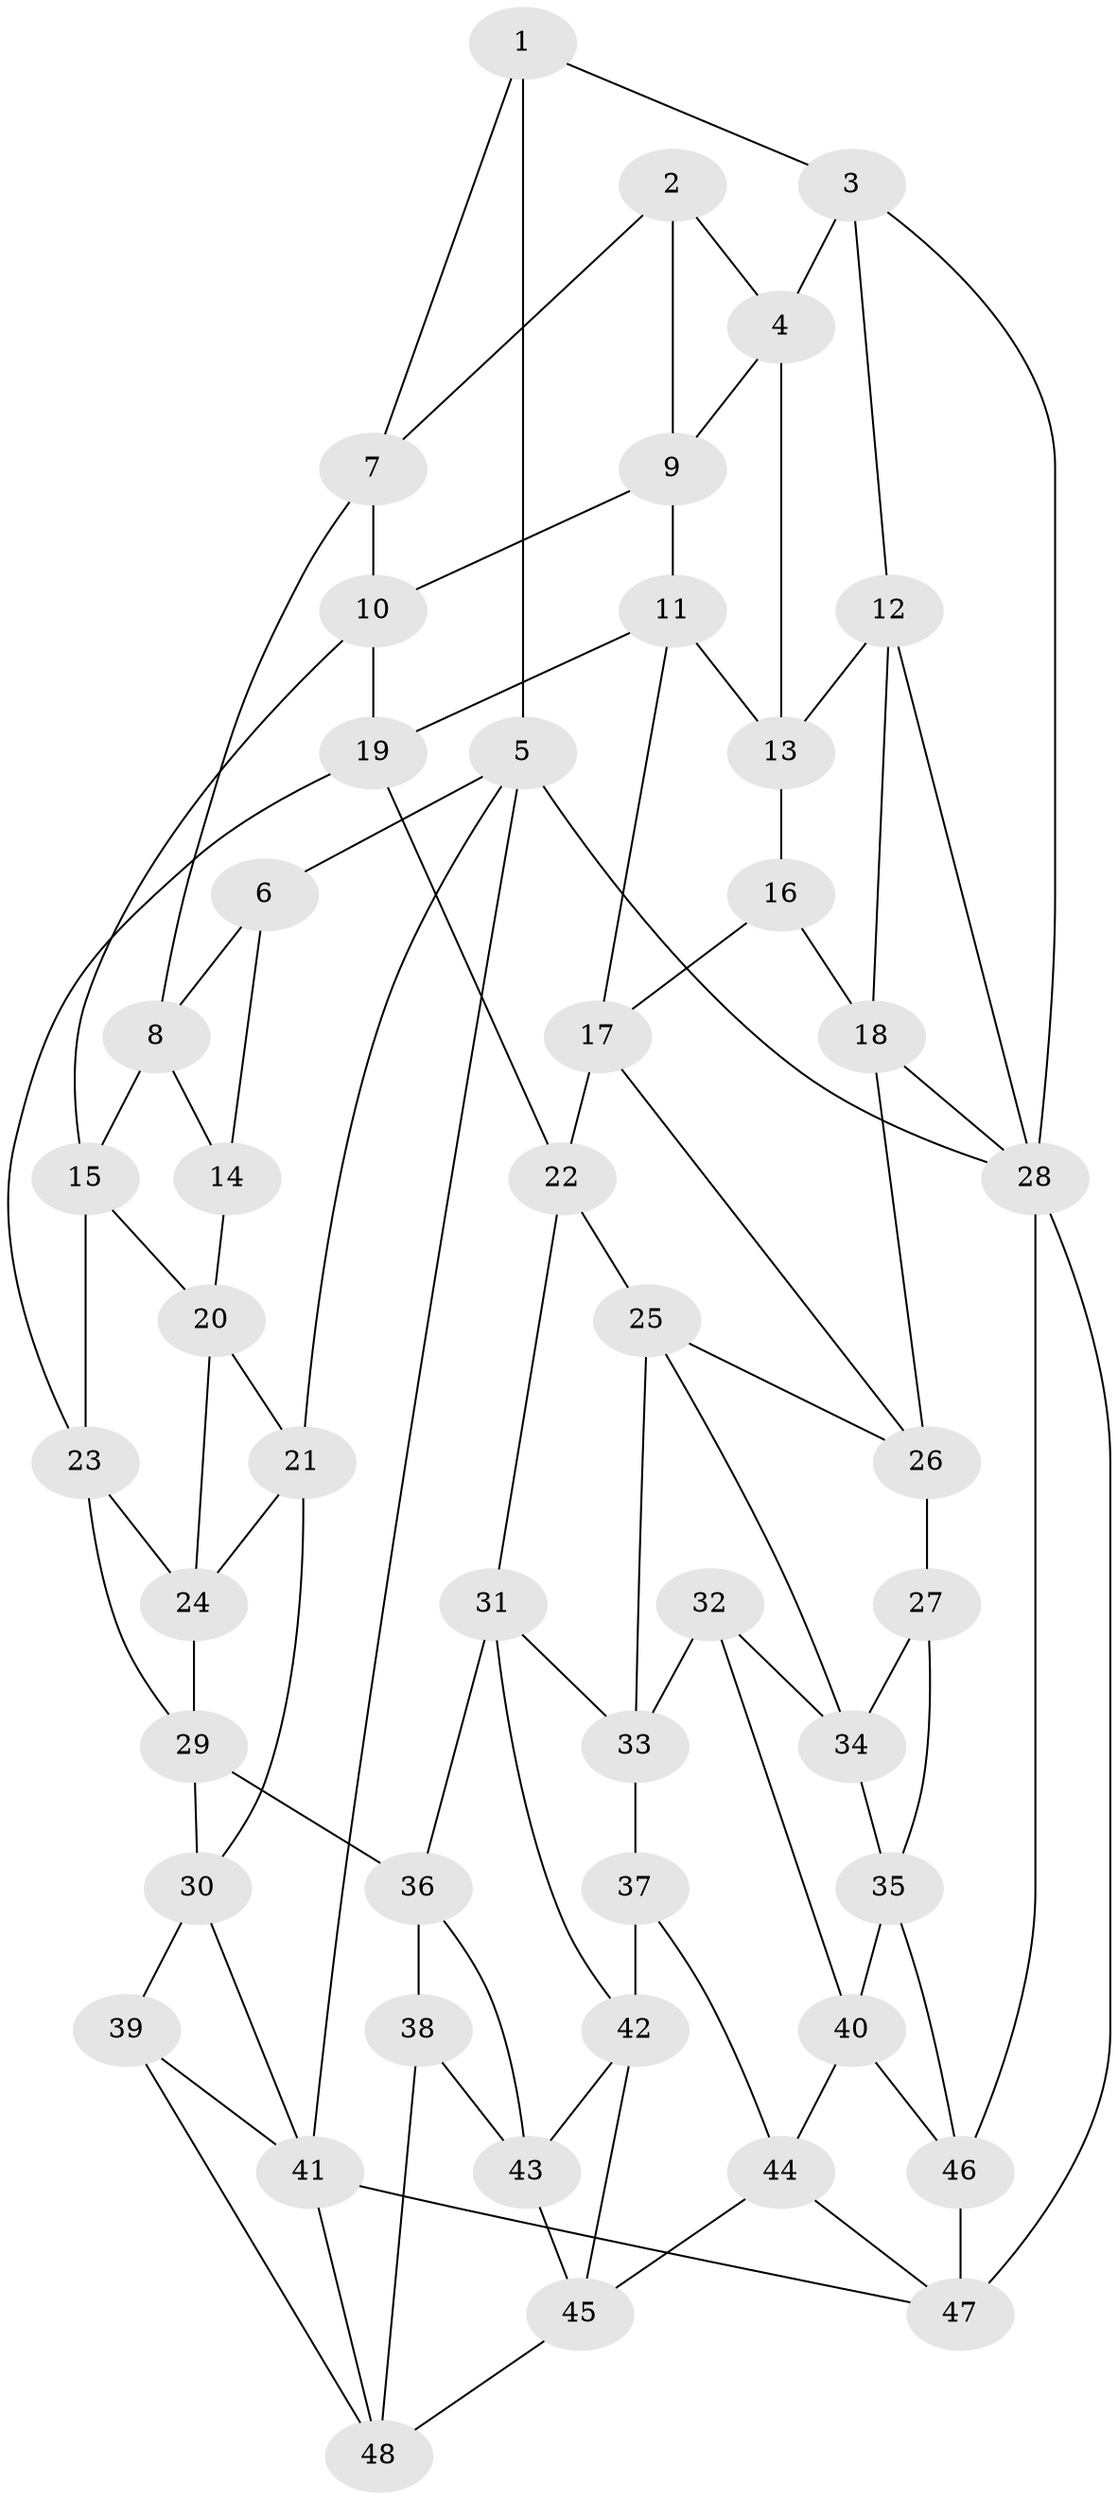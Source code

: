 // original degree distribution, {3: 0.031578947368421054, 6: 0.22105263157894736, 5: 0.5157894736842106, 4: 0.23157894736842105}
// Generated by graph-tools (version 1.1) at 2025/50/03/09/25 03:50:57]
// undirected, 48 vertices, 93 edges
graph export_dot {
graph [start="1"]
  node [color=gray90,style=filled];
  1;
  2;
  3;
  4;
  5;
  6;
  7;
  8;
  9;
  10;
  11;
  12;
  13;
  14;
  15;
  16;
  17;
  18;
  19;
  20;
  21;
  22;
  23;
  24;
  25;
  26;
  27;
  28;
  29;
  30;
  31;
  32;
  33;
  34;
  35;
  36;
  37;
  38;
  39;
  40;
  41;
  42;
  43;
  44;
  45;
  46;
  47;
  48;
  1 -- 3 [weight=1.0];
  1 -- 5 [weight=1.0];
  1 -- 7 [weight=1.0];
  2 -- 4 [weight=1.0];
  2 -- 7 [weight=1.0];
  2 -- 9 [weight=1.0];
  3 -- 4 [weight=1.0];
  3 -- 12 [weight=1.0];
  3 -- 28 [weight=1.0];
  4 -- 9 [weight=1.0];
  4 -- 13 [weight=1.0];
  5 -- 6 [weight=1.0];
  5 -- 21 [weight=1.0];
  5 -- 28 [weight=1.0];
  5 -- 41 [weight=1.0];
  6 -- 8 [weight=1.0];
  6 -- 14 [weight=1.0];
  7 -- 8 [weight=1.0];
  7 -- 10 [weight=1.0];
  8 -- 14 [weight=1.0];
  8 -- 15 [weight=1.0];
  9 -- 10 [weight=1.0];
  9 -- 11 [weight=1.0];
  10 -- 15 [weight=1.0];
  10 -- 19 [weight=1.0];
  11 -- 13 [weight=1.0];
  11 -- 17 [weight=1.0];
  11 -- 19 [weight=1.0];
  12 -- 13 [weight=1.0];
  12 -- 18 [weight=1.0];
  12 -- 28 [weight=1.0];
  13 -- 16 [weight=1.0];
  14 -- 20 [weight=1.0];
  15 -- 20 [weight=1.0];
  15 -- 23 [weight=1.0];
  16 -- 17 [weight=1.0];
  16 -- 18 [weight=1.0];
  17 -- 22 [weight=1.0];
  17 -- 26 [weight=1.0];
  18 -- 26 [weight=1.0];
  18 -- 28 [weight=1.0];
  19 -- 22 [weight=1.0];
  19 -- 23 [weight=1.0];
  20 -- 21 [weight=1.0];
  20 -- 24 [weight=1.0];
  21 -- 24 [weight=1.0];
  21 -- 30 [weight=1.0];
  22 -- 25 [weight=1.0];
  22 -- 31 [weight=1.0];
  23 -- 24 [weight=1.0];
  23 -- 29 [weight=1.0];
  24 -- 29 [weight=1.0];
  25 -- 26 [weight=1.0];
  25 -- 33 [weight=1.0];
  25 -- 34 [weight=1.0];
  26 -- 27 [weight=1.0];
  27 -- 34 [weight=1.0];
  27 -- 35 [weight=1.0];
  28 -- 46 [weight=1.0];
  28 -- 47 [weight=2.0];
  29 -- 30 [weight=1.0];
  29 -- 36 [weight=1.0];
  30 -- 39 [weight=1.0];
  30 -- 41 [weight=1.0];
  31 -- 33 [weight=1.0];
  31 -- 36 [weight=1.0];
  31 -- 42 [weight=1.0];
  32 -- 33 [weight=1.0];
  32 -- 34 [weight=1.0];
  32 -- 40 [weight=1.0];
  33 -- 37 [weight=1.0];
  34 -- 35 [weight=1.0];
  35 -- 40 [weight=1.0];
  35 -- 46 [weight=1.0];
  36 -- 38 [weight=1.0];
  36 -- 43 [weight=1.0];
  37 -- 42 [weight=1.0];
  37 -- 44 [weight=1.0];
  38 -- 43 [weight=1.0];
  38 -- 48 [weight=1.0];
  39 -- 41 [weight=1.0];
  39 -- 48 [weight=1.0];
  40 -- 44 [weight=1.0];
  40 -- 46 [weight=1.0];
  41 -- 47 [weight=1.0];
  41 -- 48 [weight=1.0];
  42 -- 43 [weight=1.0];
  42 -- 45 [weight=1.0];
  43 -- 45 [weight=1.0];
  44 -- 45 [weight=1.0];
  44 -- 47 [weight=1.0];
  45 -- 48 [weight=1.0];
  46 -- 47 [weight=1.0];
}
